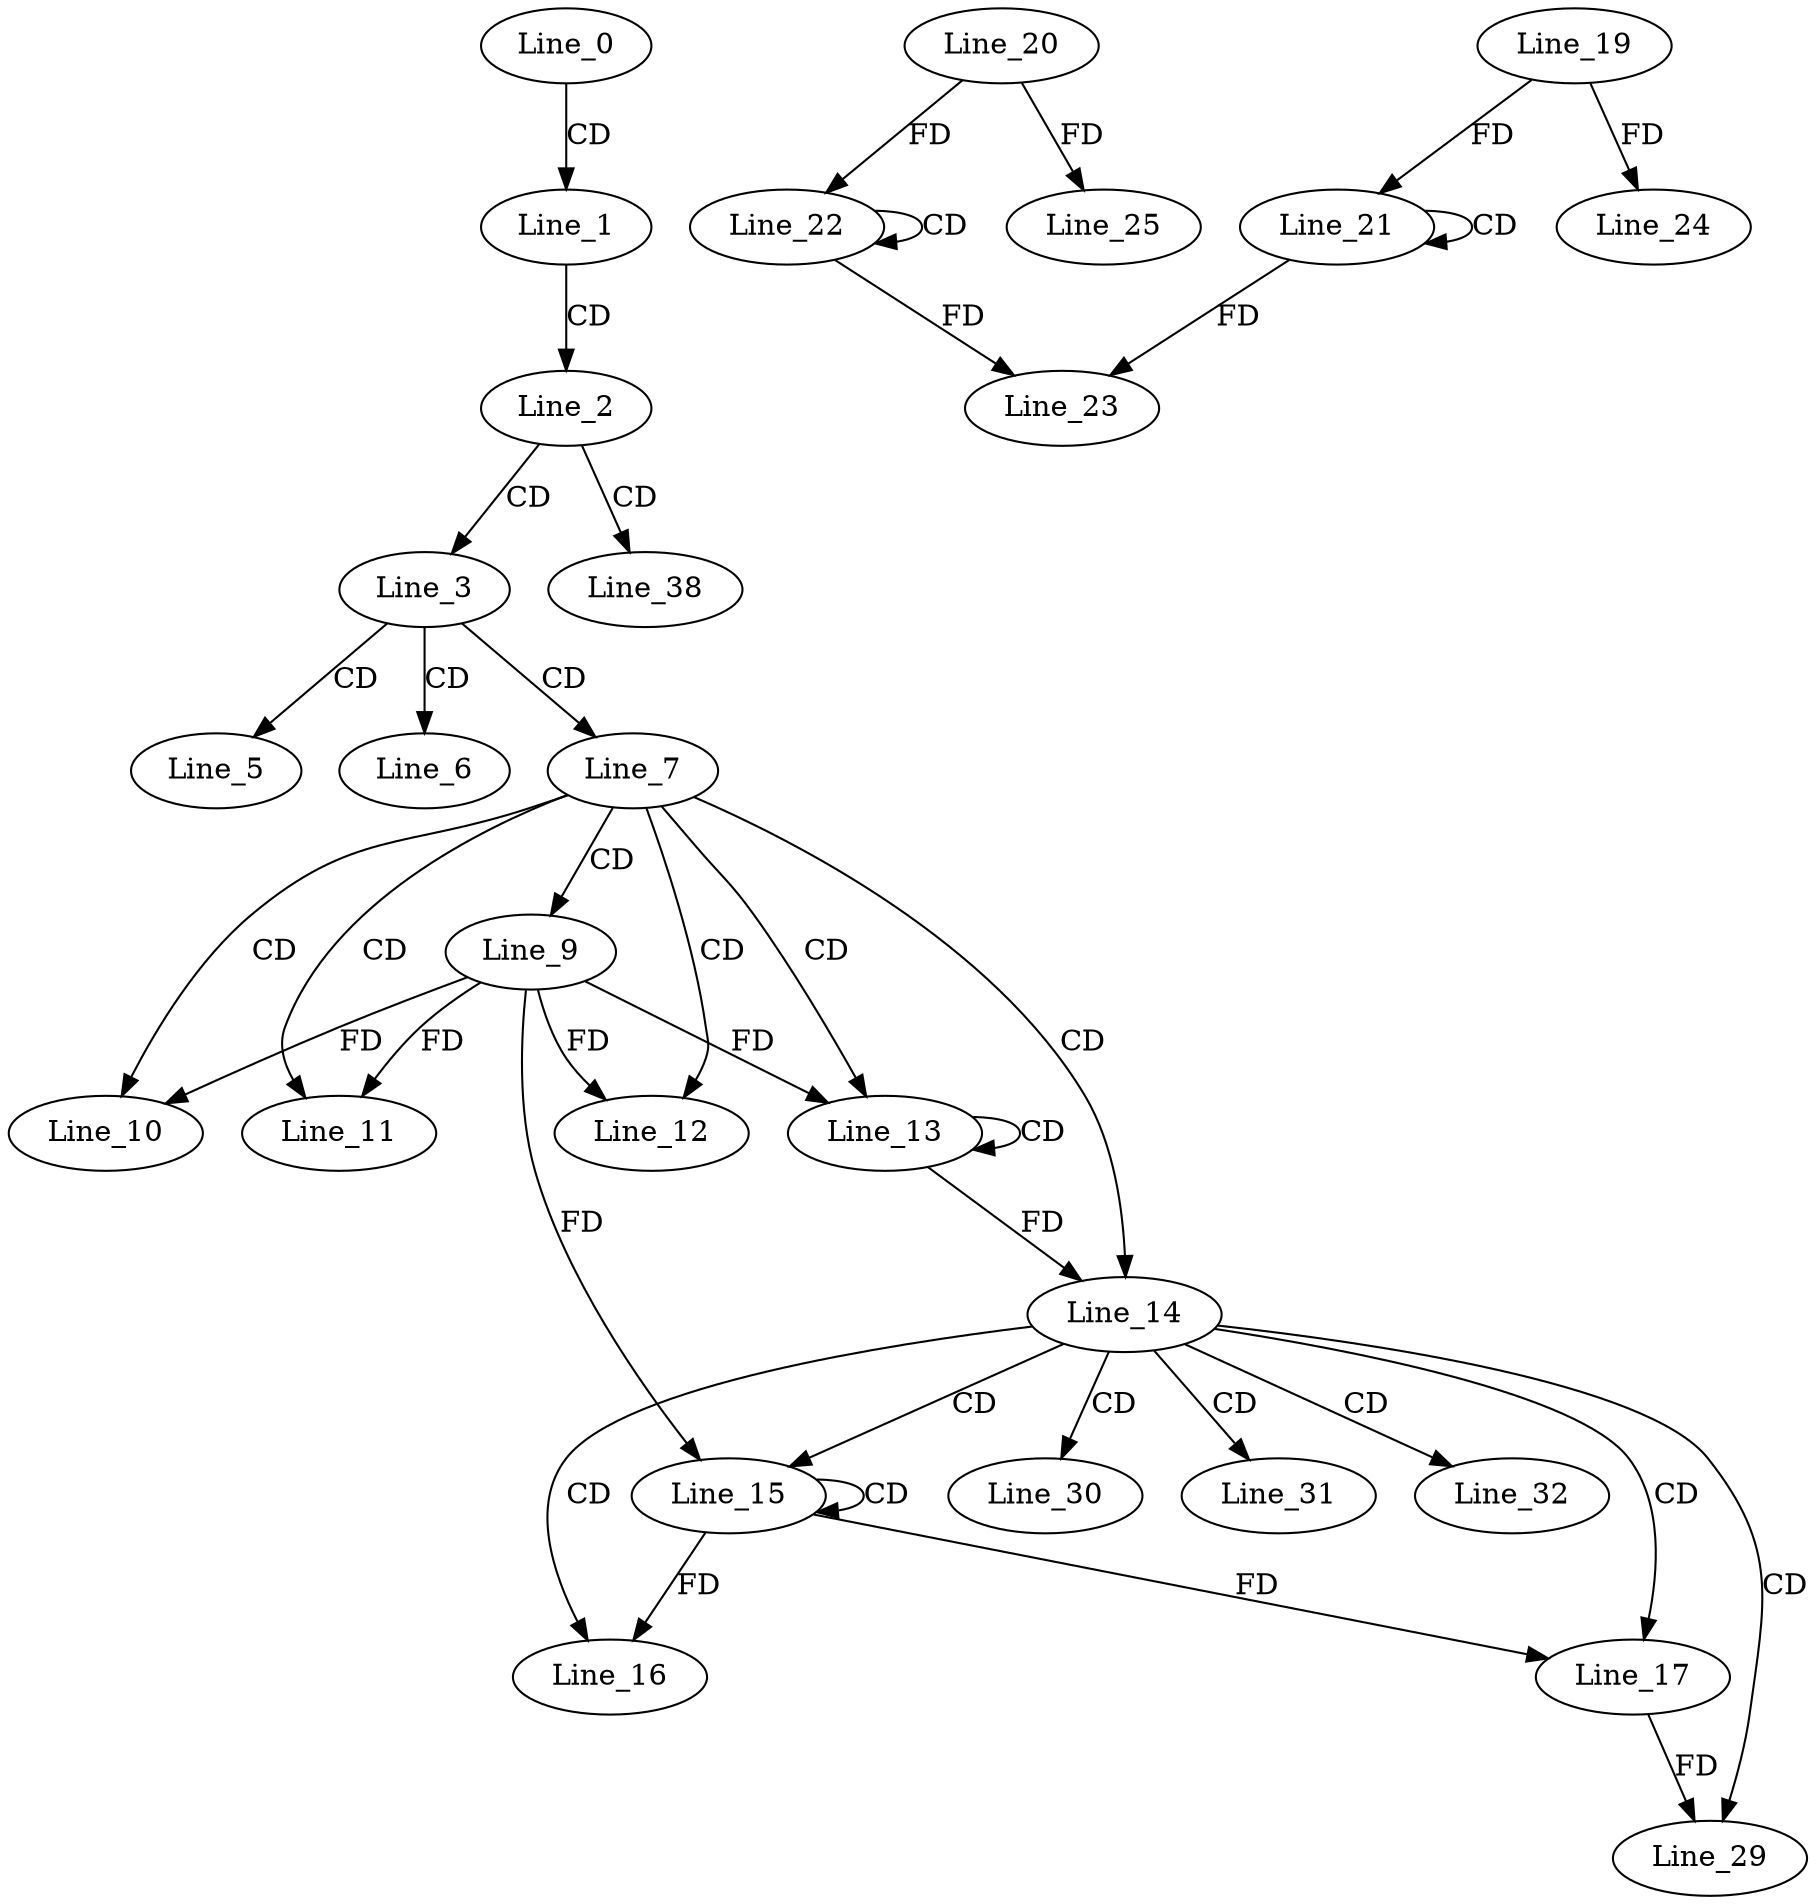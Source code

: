 digraph G {
  Line_0;
  Line_1;
  Line_2;
  Line_3;
  Line_5;
  Line_6;
  Line_7;
  Line_7;
  Line_9;
  Line_10;
  Line_11;
  Line_12;
  Line_13;
  Line_13;
  Line_14;
  Line_15;
  Line_15;
  Line_16;
  Line_16;
  Line_17;
  Line_17;
  Line_21;
  Line_21;
  Line_19;
  Line_22;
  Line_22;
  Line_20;
  Line_23;
  Line_23;
  Line_24;
  Line_25;
  Line_29;
  Line_30;
  Line_31;
  Line_32;
  Line_38;
  Line_0 -> Line_1 [ label="CD" ];
  Line_1 -> Line_2 [ label="CD" ];
  Line_2 -> Line_3 [ label="CD" ];
  Line_3 -> Line_5 [ label="CD" ];
  Line_3 -> Line_6 [ label="CD" ];
  Line_3 -> Line_7 [ label="CD" ];
  Line_7 -> Line_9 [ label="CD" ];
  Line_7 -> Line_10 [ label="CD" ];
  Line_9 -> Line_10 [ label="FD" ];
  Line_7 -> Line_11 [ label="CD" ];
  Line_9 -> Line_11 [ label="FD" ];
  Line_7 -> Line_12 [ label="CD" ];
  Line_9 -> Line_12 [ label="FD" ];
  Line_7 -> Line_13 [ label="CD" ];
  Line_13 -> Line_13 [ label="CD" ];
  Line_9 -> Line_13 [ label="FD" ];
  Line_7 -> Line_14 [ label="CD" ];
  Line_13 -> Line_14 [ label="FD" ];
  Line_14 -> Line_15 [ label="CD" ];
  Line_15 -> Line_15 [ label="CD" ];
  Line_9 -> Line_15 [ label="FD" ];
  Line_14 -> Line_16 [ label="CD" ];
  Line_15 -> Line_16 [ label="FD" ];
  Line_14 -> Line_17 [ label="CD" ];
  Line_15 -> Line_17 [ label="FD" ];
  Line_21 -> Line_21 [ label="CD" ];
  Line_19 -> Line_21 [ label="FD" ];
  Line_22 -> Line_22 [ label="CD" ];
  Line_20 -> Line_22 [ label="FD" ];
  Line_21 -> Line_23 [ label="FD" ];
  Line_22 -> Line_23 [ label="FD" ];
  Line_19 -> Line_24 [ label="FD" ];
  Line_20 -> Line_25 [ label="FD" ];
  Line_14 -> Line_29 [ label="CD" ];
  Line_17 -> Line_29 [ label="FD" ];
  Line_14 -> Line_30 [ label="CD" ];
  Line_14 -> Line_31 [ label="CD" ];
  Line_14 -> Line_32 [ label="CD" ];
  Line_2 -> Line_38 [ label="CD" ];
}
